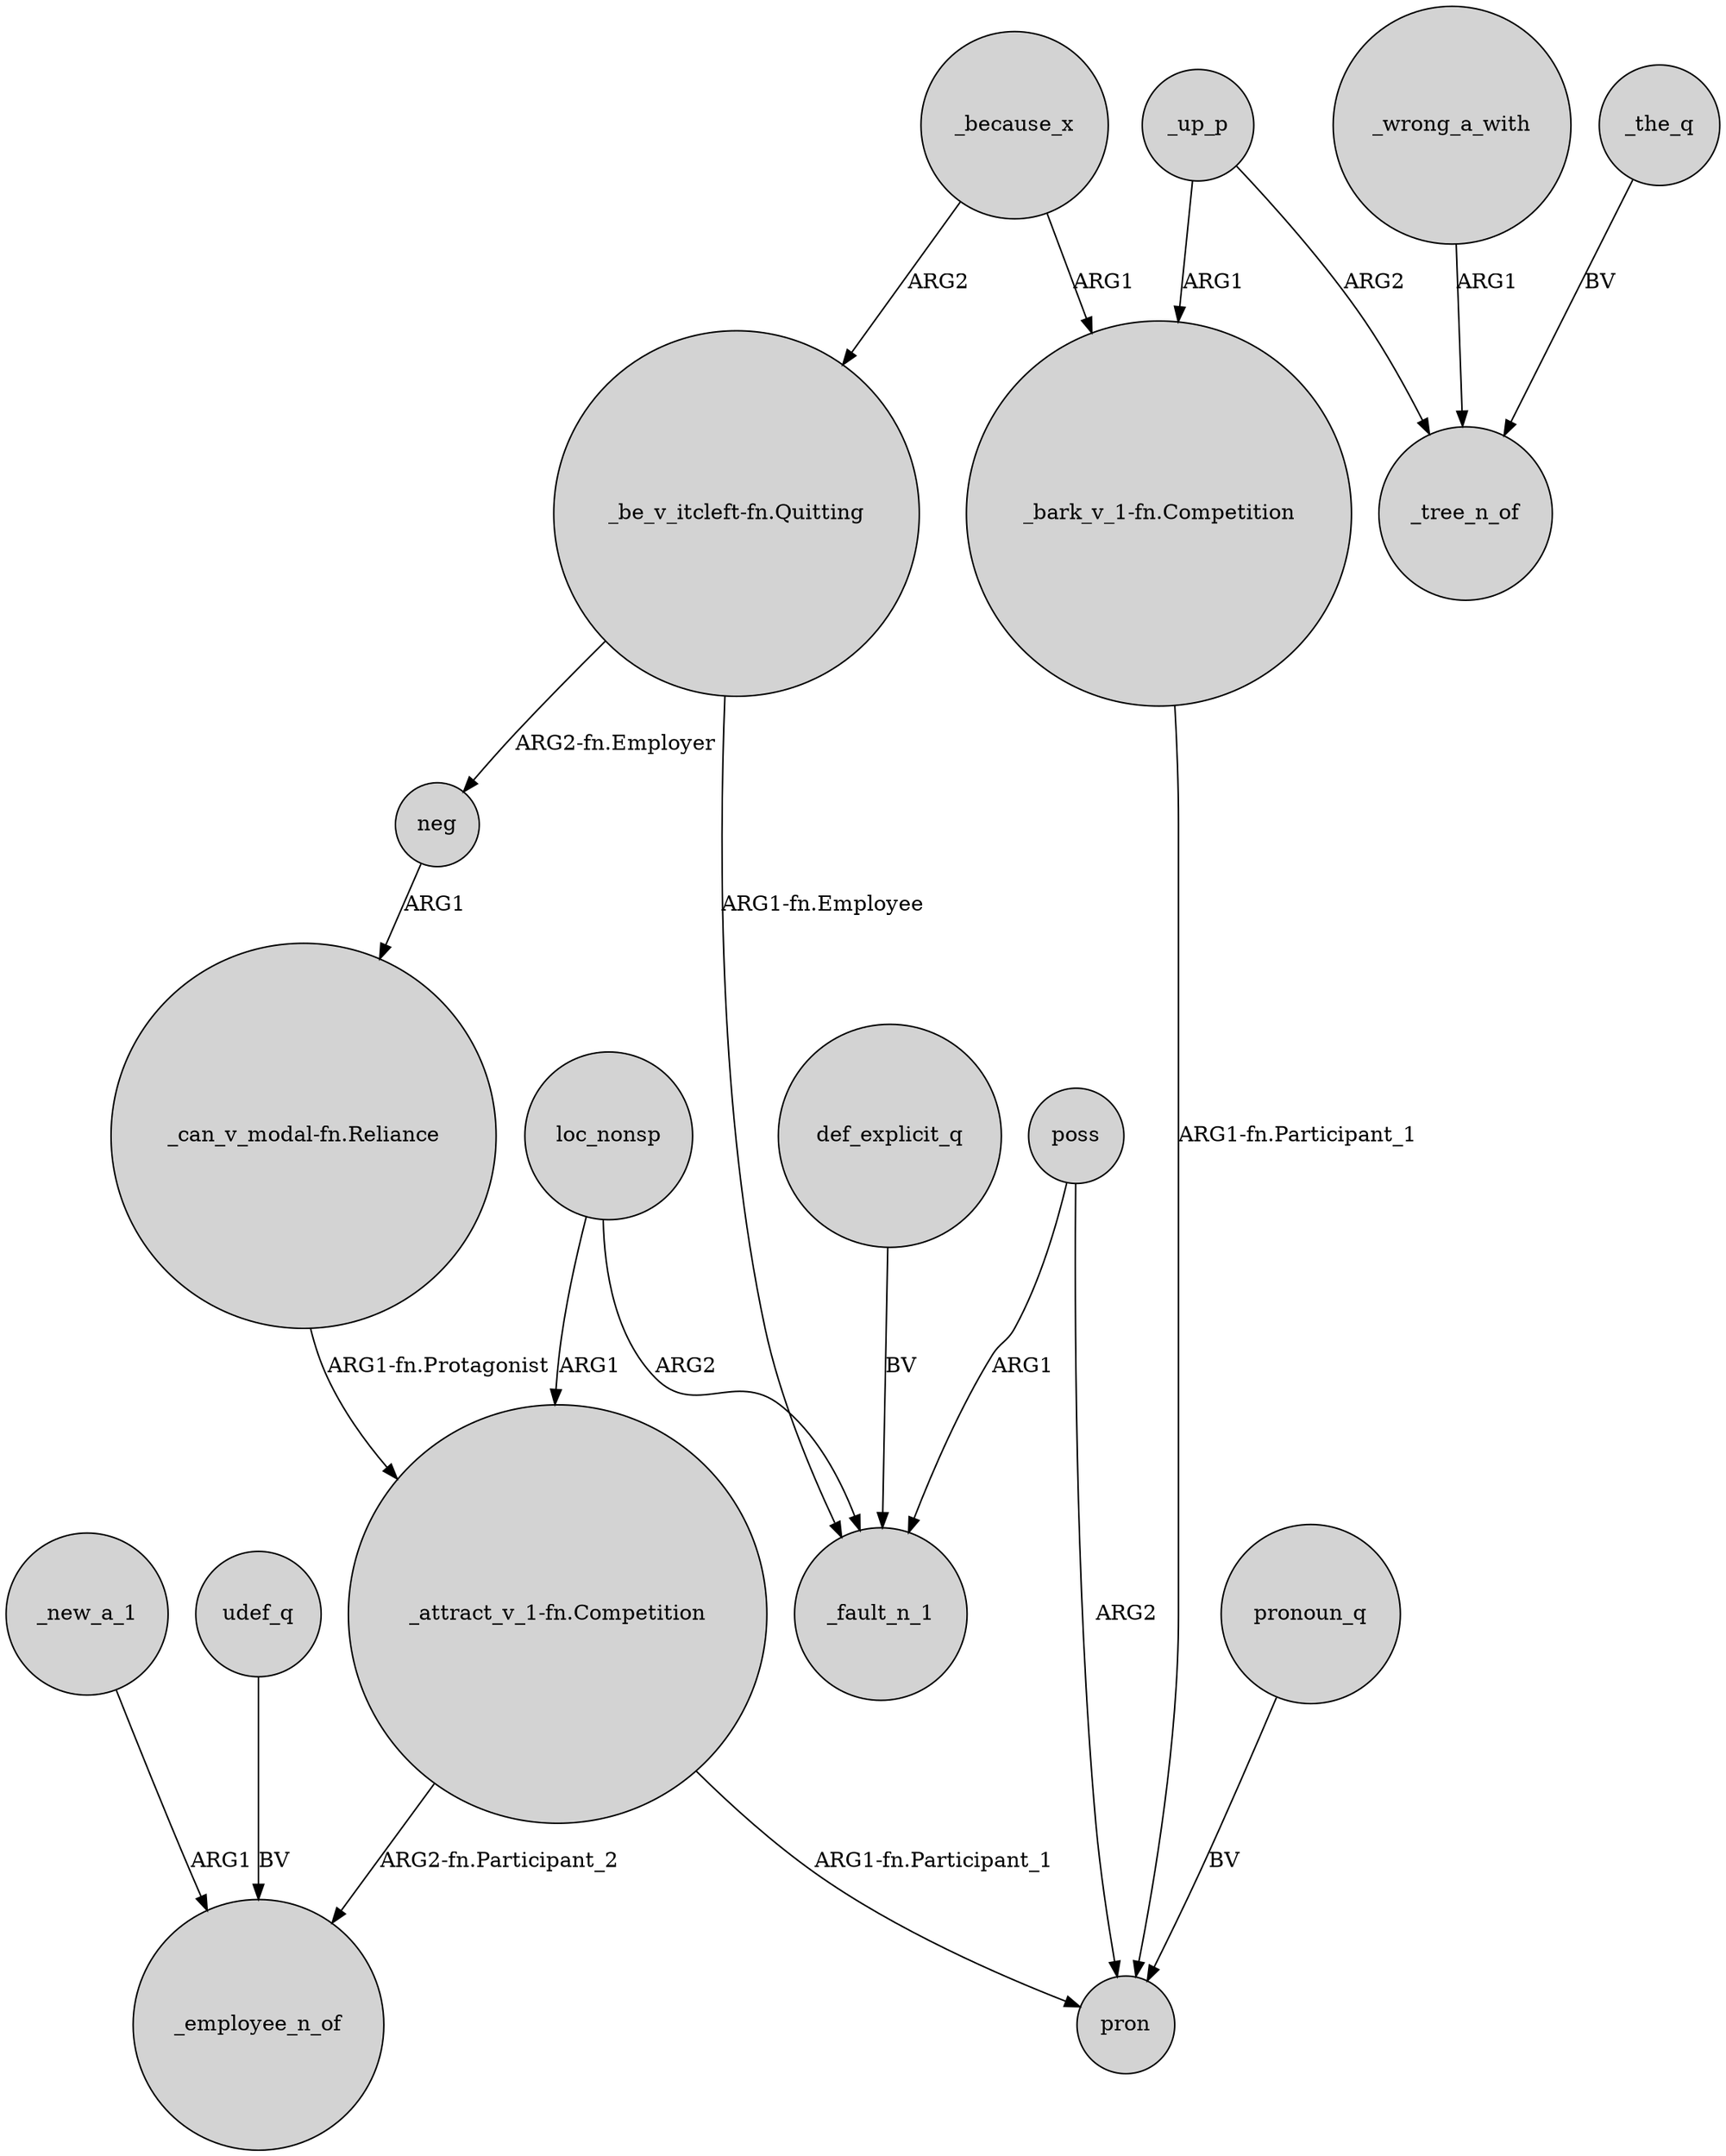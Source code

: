digraph {
	node [shape=circle style=filled]
	_new_a_1 -> _employee_n_of [label=ARG1]
	_up_p -> "_bark_v_1-fn.Competition" [label=ARG1]
	"_bark_v_1-fn.Competition" -> pron [label="ARG1-fn.Participant_1"]
	"_attract_v_1-fn.Competition" -> _employee_n_of [label="ARG2-fn.Participant_2"]
	"_be_v_itcleft-fn.Quitting" -> neg [label="ARG2-fn.Employer"]
	poss -> _fault_n_1 [label=ARG1]
	neg -> "_can_v_modal-fn.Reliance" [label=ARG1]
	_wrong_a_with -> _tree_n_of [label=ARG1]
	_the_q -> _tree_n_of [label=BV]
	pronoun_q -> pron [label=BV]
	poss -> pron [label=ARG2]
	_up_p -> _tree_n_of [label=ARG2]
	"_can_v_modal-fn.Reliance" -> "_attract_v_1-fn.Competition" [label="ARG1-fn.Protagonist"]
	_because_x -> "_be_v_itcleft-fn.Quitting" [label=ARG2]
	def_explicit_q -> _fault_n_1 [label=BV]
	loc_nonsp -> "_attract_v_1-fn.Competition" [label=ARG1]
	"_be_v_itcleft-fn.Quitting" -> _fault_n_1 [label="ARG1-fn.Employee"]
	loc_nonsp -> _fault_n_1 [label=ARG2]
	udef_q -> _employee_n_of [label=BV]
	"_attract_v_1-fn.Competition" -> pron [label="ARG1-fn.Participant_1"]
	_because_x -> "_bark_v_1-fn.Competition" [label=ARG1]
}
